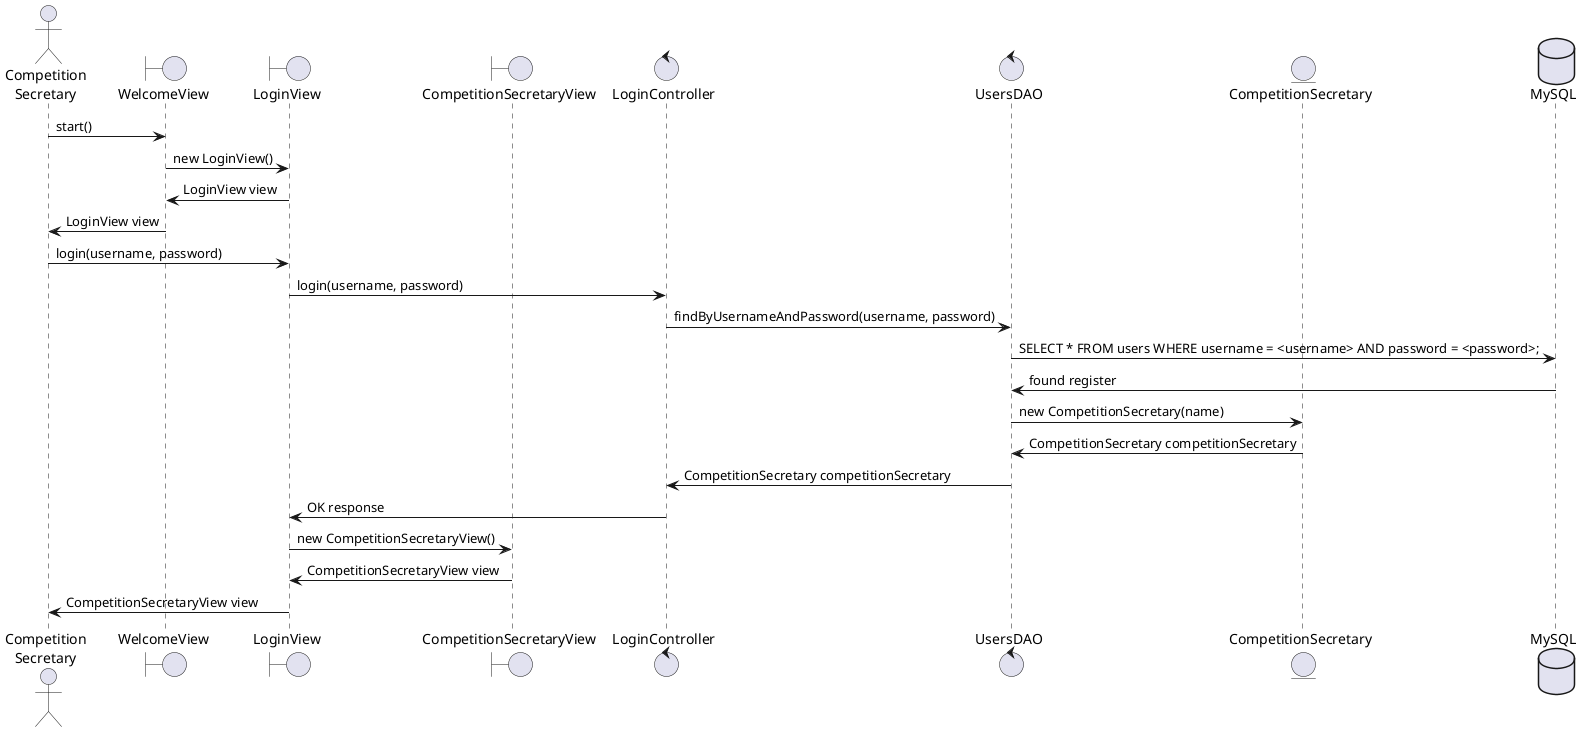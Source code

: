 @startuml

actor user as "Competition\nSecretary"

boundary WelcomeView
boundary LoginView
boundary CompetitionSecretaryView
control LoginController
control UsersDAO
entity CompetitionSecretary
database MySQL

user -> WelcomeView : start()
WelcomeView -> LoginView : new LoginView()
WelcomeView <- LoginView : LoginView view
user <- WelcomeView : LoginView view

user -> LoginView : login(username, password)
LoginView -> LoginController : login(username, password)
LoginController -> UsersDAO : findByUsernameAndPassword(username, password)

UsersDAO -> MySQL : SELECT * FROM users WHERE username = <username> AND password = <password>;
UsersDAO <- MySQL : found register

UsersDAO -> CompetitionSecretary : new CompetitionSecretary(name)
UsersDAO <- CompetitionSecretary : CompetitionSecretary competitionSecretary
LoginController <- UsersDAO : CompetitionSecretary competitionSecretary
LoginView <- LoginController : OK response
LoginView -> CompetitionSecretaryView : new CompetitionSecretaryView()
LoginView <- CompetitionSecretaryView : CompetitionSecretaryView view
user <- LoginView : CompetitionSecretaryView view

@enduml
